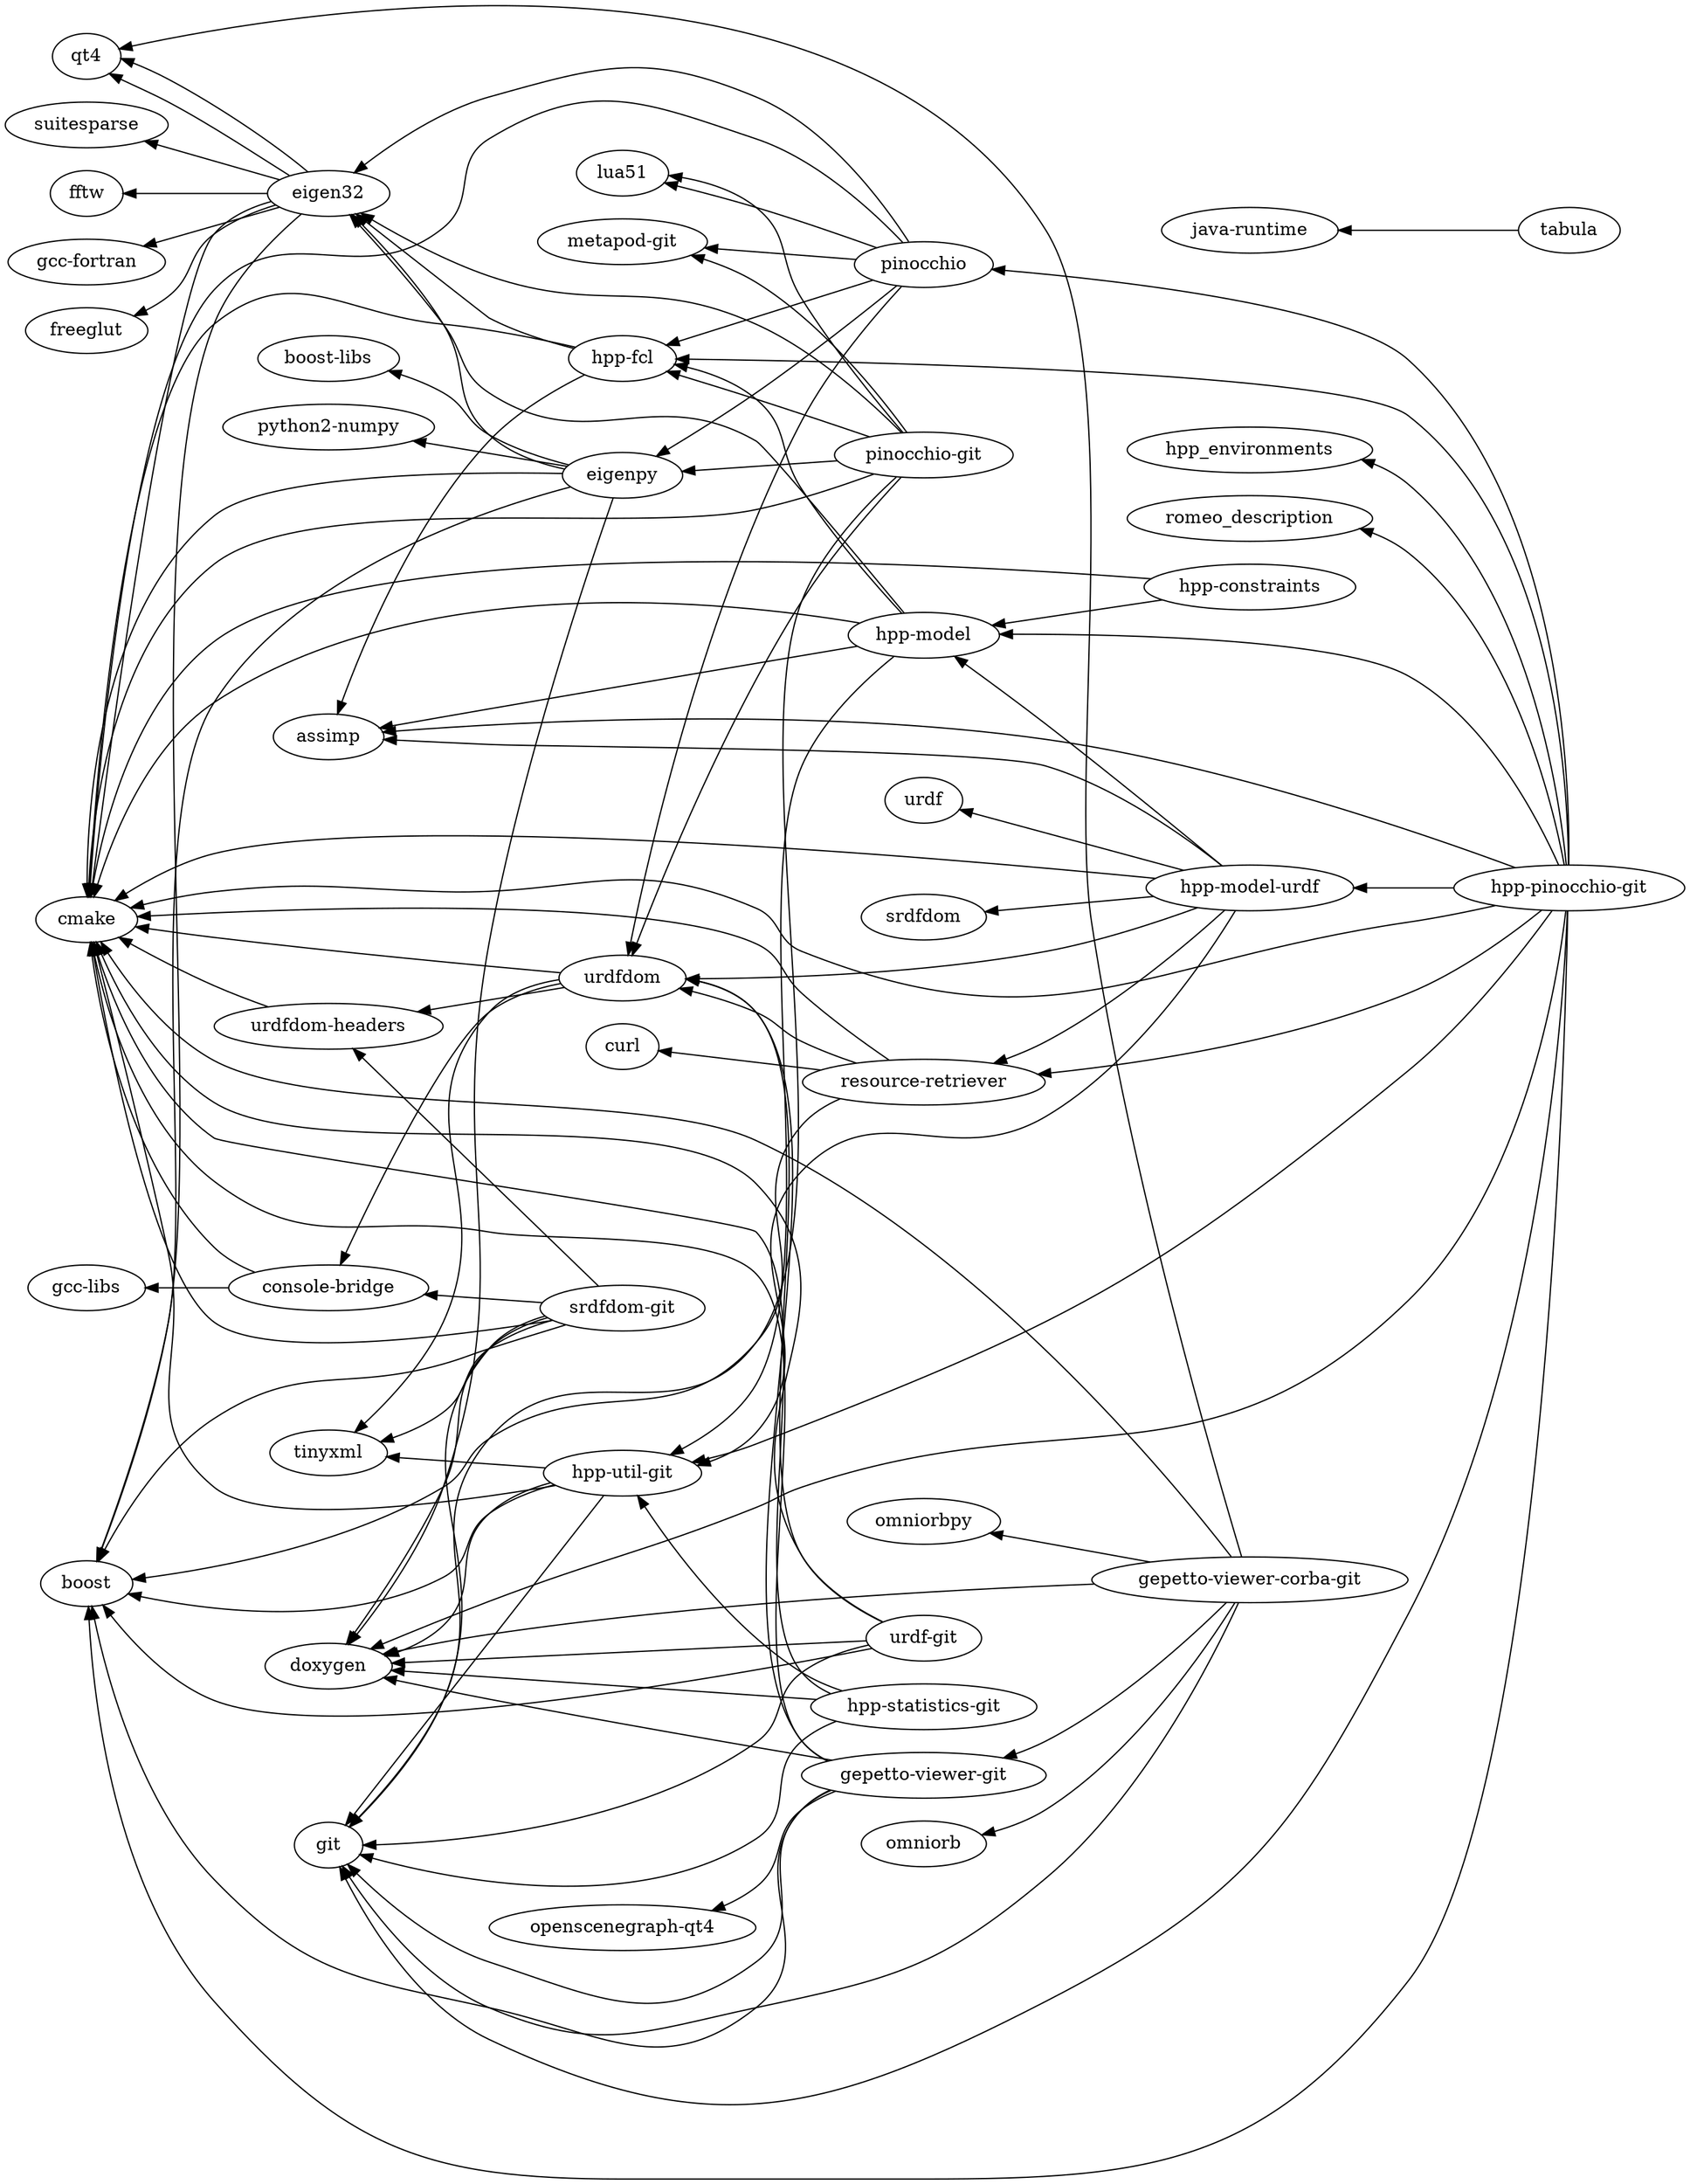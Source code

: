 digraph dependencies {
	graph [rankdir=RL]
		urdfdom
		"openscenegraph-qt4"
		"gepetto-viewer-corba-git"
		suitesparse
		"hpp-constraints"
		hpp_environments
		fftw
		doxygen
		eigen32
		"gcc-libs"
		"hpp-util-git"
		pinocchio
		"urdf-git"
		urdf
		"java-runtime"
		"hpp-statistics-git"
		srdfdom
		git
		"urdfdom-headers"
		"hpp-pinocchio-git"
		"boost-libs"
		"gcc-fortran"
		"console-bridge"
		eigenpy
		"python2-numpy"
		romeo_description
		tinyxml
		omniorbpy
		"hpp-fcl"
		qt4
		omniorb
		"metapod-git"
		"pinocchio-git"
		lua51
		tabula
		curl
		"hpp-model"
		cmake
		"hpp-model-urdf"
		"srdfdom-git"
		assimp
		"gepetto-viewer-git"
		"resource-retriever"
		freeglut
		boost
			"pinocchio-git" -> "metapod-git"
			"pinocchio-git" -> lua51
			"pinocchio-git" -> cmake
			"pinocchio-git" -> git
			"pinocchio-git" -> eigen32
			"pinocchio-git" -> eigenpy
			"pinocchio-git" -> "hpp-fcl"
			"pinocchio-git" -> urdfdom
			eigen32 -> qt4
			eigen32 -> cmake
			eigen32 -> freeglut
			eigen32 -> "gcc-fortran"
			eigen32 -> fftw
			eigen32 -> qt4
			eigen32 -> suitesparse
			eigen32 -> boost
			"console-bridge" -> cmake
			"console-bridge" -> "gcc-libs"
			"hpp-model" -> assimp
			"hpp-model" -> cmake
			"hpp-model" -> eigen32
			"hpp-model" -> "hpp-util-git"
			"hpp-model" -> "hpp-fcl"
			pinocchio -> "metapod-git"
			pinocchio -> lua51
			pinocchio -> cmake
			pinocchio -> eigen32
			pinocchio -> "hpp-fcl"
			pinocchio -> eigenpy
			pinocchio -> urdfdom
			urdfdom -> cmake
			urdfdom -> tinyxml
			urdfdom -> "console-bridge"
			urdfdom -> "urdfdom-headers"
			"resource-retriever" -> cmake
			"resource-retriever" -> urdfdom
			"resource-retriever" -> curl
			"resource-retriever" -> boost
			"gepetto-viewer-corba-git" -> doxygen
			"gepetto-viewer-corba-git" -> cmake
			"gepetto-viewer-corba-git" -> git
			"gepetto-viewer-corba-git" -> "gepetto-viewer-git"
			"gepetto-viewer-corba-git" -> omniorb
			"gepetto-viewer-corba-git" -> qt4
			"gepetto-viewer-corba-git" -> omniorbpy
			"srdfdom-git" -> doxygen
			"srdfdom-git" -> cmake
			"srdfdom-git" -> git
			"srdfdom-git" -> boost
			"srdfdom-git" -> tinyxml
			"srdfdom-git" -> "urdfdom-headers"
			"srdfdom-git" -> "console-bridge"
			"hpp-constraints" -> cmake
			"hpp-constraints" -> "hpp-model"
			"gepetto-viewer-git" -> doxygen
			"gepetto-viewer-git" -> cmake
			"gepetto-viewer-git" -> git
			"gepetto-viewer-git" -> boost
			"gepetto-viewer-git" -> urdfdom
			"gepetto-viewer-git" -> "openscenegraph-qt4"
			tabula -> "java-runtime"
			"urdfdom-headers" -> cmake
			"hpp-util-git" -> doxygen
			"hpp-util-git" -> cmake
			"hpp-util-git" -> git
			"hpp-util-git" -> boost
			"hpp-util-git" -> tinyxml
			"hpp-fcl" -> cmake
			"hpp-fcl" -> eigen32
			"hpp-fcl" -> assimp
			"hpp-pinocchio-git" -> "hpp-model"
			"hpp-pinocchio-git" -> "hpp-model-urdf"
			"hpp-pinocchio-git" -> romeo_description
			"hpp-pinocchio-git" -> hpp_environments
			"hpp-pinocchio-git" -> doxygen
			"hpp-pinocchio-git" -> cmake
			"hpp-pinocchio-git" -> git
			"hpp-pinocchio-git" -> boost
			"hpp-pinocchio-git" -> pinocchio
			"hpp-pinocchio-git" -> assimp
			"hpp-pinocchio-git" -> "hpp-util-git"
			"hpp-pinocchio-git" -> "hpp-fcl"
			"hpp-pinocchio-git" -> "resource-retriever"
			"hpp-model-urdf" -> cmake
			"hpp-model-urdf" -> assimp
			"hpp-model-urdf" -> "hpp-util-git"
			"hpp-model-urdf" -> "hpp-model"
			"hpp-model-urdf" -> urdf
			"hpp-model-urdf" -> "resource-retriever"
			"hpp-model-urdf" -> urdfdom
			"hpp-model-urdf" -> srdfdom
			"hpp-statistics-git" -> doxygen
			"hpp-statistics-git" -> cmake
			"hpp-statistics-git" -> git
			"hpp-statistics-git" -> "hpp-util-git"
			eigenpy -> doxygen
			eigenpy -> cmake
			eigenpy -> eigen32
			eigenpy -> boost
			eigenpy -> "python2-numpy"
			eigenpy -> "boost-libs"
			"urdf-git" -> doxygen
			"urdf-git" -> cmake
			"urdf-git" -> git
			"urdf-git" -> boost
			"urdf-git" -> urdfdom
}